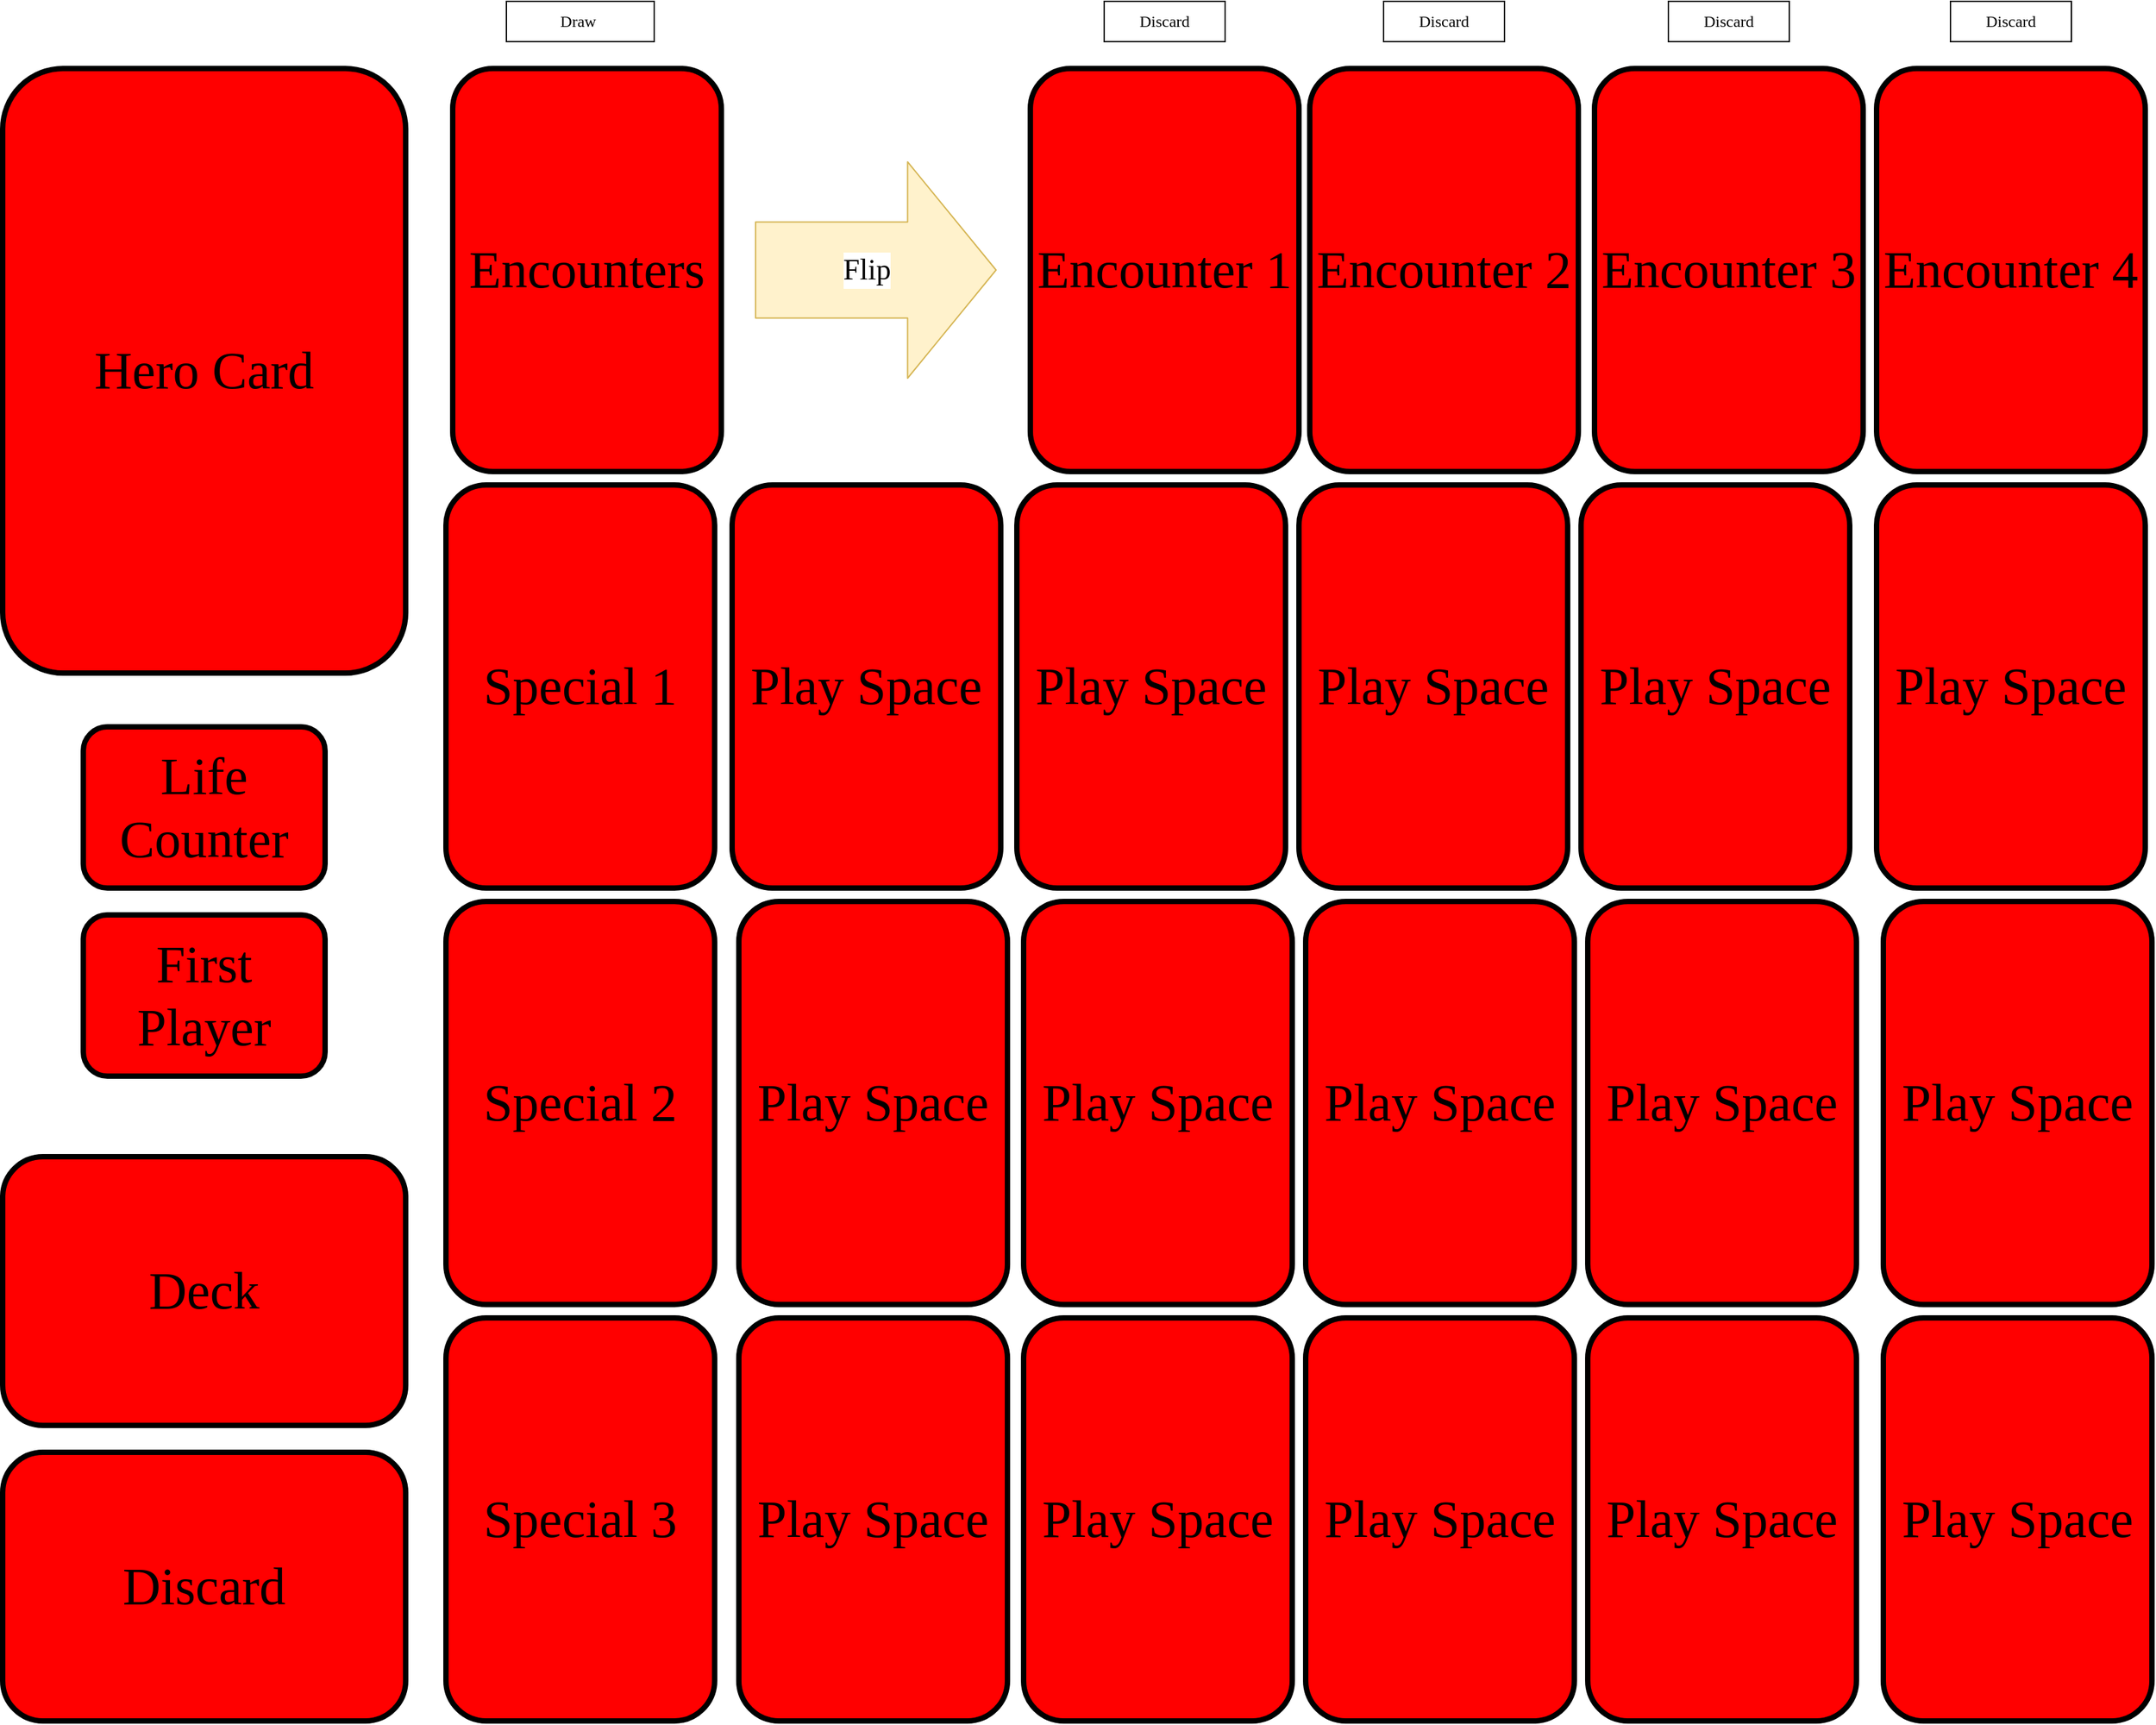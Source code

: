 <mxfile version="12.9.11" type="github">
  <diagram id="A6hQMs-x3wtN3bswwf9h" name="Page-1">
    <mxGraphModel dx="3565" dy="1883" grid="1" gridSize="10" guides="1" tooltips="1" connect="1" arrows="1" fold="1" page="1" pageScale="1" pageWidth="1625" pageHeight="1300" math="0" shadow="0" extFonts="Bangers^https://fonts.googleapis.com/css?family=Bangers">
      <root>
        <mxCell id="0" />
        <mxCell id="1" parent="0" />
        <mxCell id="0BWv1SlqH8SNpjMiyKcr-1" value="Hero Card" style="rounded=1;whiteSpace=wrap;html=1;aspect=fixed;fontFamily=Bangers;FType=g;fontSize=39;fillColor=#FF0000;strokeWidth=4;shadow=0;comic=0;glass=0;" vertex="1" parent="1">
          <mxGeometry x="13" y="60" width="300" height="450" as="geometry" />
        </mxCell>
        <mxCell id="0BWv1SlqH8SNpjMiyKcr-2" value="Life Counter" style="rounded=1;whiteSpace=wrap;html=1;fontFamily=Bangers;FType=g;fontSize=39;fillColor=#FF0000;strokeWidth=4;shadow=0;comic=0;glass=0;aspect=fixed;" vertex="1" parent="1">
          <mxGeometry x="73.0" y="550" width="180" height="120" as="geometry" />
        </mxCell>
        <mxCell id="0BWv1SlqH8SNpjMiyKcr-3" value="Discard" style="rounded=1;whiteSpace=wrap;html=1;aspect=fixed;fontFamily=Bangers;FType=g;fontSize=39;fillColor=#FF0000;strokeWidth=4;shadow=0;comic=0;glass=0;direction=south;" vertex="1" parent="1">
          <mxGeometry x="13" y="1090" width="300" height="200" as="geometry" />
        </mxCell>
        <mxCell id="0BWv1SlqH8SNpjMiyKcr-5" value="Play Space" style="rounded=1;whiteSpace=wrap;html=1;aspect=fixed;fontFamily=Bangers;FType=g;fontSize=39;fillColor=#FF0000;strokeWidth=4;shadow=0;comic=0;glass=0;" vertex="1" parent="1">
          <mxGeometry x="1188" y="370" width="200" height="300" as="geometry" />
        </mxCell>
        <mxCell id="0BWv1SlqH8SNpjMiyKcr-6" value="Play Space" style="rounded=1;whiteSpace=wrap;html=1;aspect=fixed;fontFamily=Bangers;FType=g;fontSize=39;fillColor=#FF0000;strokeWidth=4;shadow=0;comic=0;glass=0;" vertex="1" parent="1">
          <mxGeometry x="978" y="370" width="200" height="300" as="geometry" />
        </mxCell>
        <mxCell id="0BWv1SlqH8SNpjMiyKcr-7" value="Play Space" style="rounded=1;whiteSpace=wrap;html=1;aspect=fixed;fontFamily=Bangers;FType=g;fontSize=39;fillColor=#FF0000;strokeWidth=4;shadow=0;comic=0;glass=0;" vertex="1" parent="1">
          <mxGeometry x="768" y="370" width="200" height="300" as="geometry" />
        </mxCell>
        <mxCell id="0BWv1SlqH8SNpjMiyKcr-8" value="Play Space" style="rounded=1;whiteSpace=wrap;html=1;aspect=fixed;fontFamily=Bangers;FType=g;fontSize=39;fillColor=#FF0000;strokeWidth=4;shadow=0;comic=0;glass=0;" vertex="1" parent="1">
          <mxGeometry x="556" y="370" width="200" height="300" as="geometry" />
        </mxCell>
        <mxCell id="0BWv1SlqH8SNpjMiyKcr-10" value="Play Space" style="rounded=1;whiteSpace=wrap;html=1;aspect=fixed;fontFamily=Bangers;FType=g;fontSize=39;fillColor=#FF0000;strokeWidth=4;shadow=0;comic=0;glass=0;" vertex="1" parent="1">
          <mxGeometry x="1193" y="680" width="200" height="300" as="geometry" />
        </mxCell>
        <mxCell id="0BWv1SlqH8SNpjMiyKcr-11" value="Play Space" style="rounded=1;whiteSpace=wrap;html=1;aspect=fixed;fontFamily=Bangers;FType=g;fontSize=39;fillColor=#FF0000;strokeWidth=4;shadow=0;comic=0;glass=0;" vertex="1" parent="1">
          <mxGeometry x="561" y="680" width="200" height="300" as="geometry" />
        </mxCell>
        <mxCell id="0BWv1SlqH8SNpjMiyKcr-12" value="Play Space" style="rounded=1;whiteSpace=wrap;html=1;aspect=fixed;fontFamily=Bangers;FType=g;fontSize=39;fillColor=#FF0000;strokeWidth=4;shadow=0;comic=0;glass=0;" vertex="1" parent="1">
          <mxGeometry x="773" y="680" width="200" height="300" as="geometry" />
        </mxCell>
        <mxCell id="0BWv1SlqH8SNpjMiyKcr-13" value="Play Space" style="rounded=1;whiteSpace=wrap;html=1;aspect=fixed;fontFamily=Bangers;FType=g;fontSize=39;fillColor=#FF0000;strokeWidth=4;shadow=0;comic=0;glass=0;" vertex="1" parent="1">
          <mxGeometry x="983" y="680" width="200" height="300" as="geometry" />
        </mxCell>
        <mxCell id="0BWv1SlqH8SNpjMiyKcr-15" value="Play Space" style="rounded=1;whiteSpace=wrap;html=1;aspect=fixed;fontFamily=Bangers;FType=g;fontSize=39;fillColor=#FF0000;strokeWidth=4;shadow=0;comic=0;glass=0;" vertex="1" parent="1">
          <mxGeometry x="1193" y="990" width="200" height="300" as="geometry" />
        </mxCell>
        <mxCell id="0BWv1SlqH8SNpjMiyKcr-16" value="Play Space" style="rounded=1;whiteSpace=wrap;html=1;aspect=fixed;fontFamily=Bangers;FType=g;fontSize=39;fillColor=#FF0000;strokeWidth=4;shadow=0;comic=0;glass=0;" vertex="1" parent="1">
          <mxGeometry x="561" y="990" width="200" height="300" as="geometry" />
        </mxCell>
        <mxCell id="0BWv1SlqH8SNpjMiyKcr-17" value="Play Space" style="rounded=1;whiteSpace=wrap;html=1;aspect=fixed;fontFamily=Bangers;FType=g;fontSize=39;fillColor=#FF0000;strokeWidth=4;shadow=0;comic=0;glass=0;" vertex="1" parent="1">
          <mxGeometry x="773" y="990" width="200" height="300" as="geometry" />
        </mxCell>
        <mxCell id="0BWv1SlqH8SNpjMiyKcr-18" value="Play Space" style="rounded=1;whiteSpace=wrap;html=1;aspect=fixed;fontFamily=Bangers;FType=g;fontSize=39;fillColor=#FF0000;strokeWidth=4;shadow=0;comic=0;glass=0;" vertex="1" parent="1">
          <mxGeometry x="983" y="990" width="200" height="300" as="geometry" />
        </mxCell>
        <mxCell id="0BWv1SlqH8SNpjMiyKcr-19" value="Deck" style="rounded=1;whiteSpace=wrap;html=1;aspect=fixed;fontFamily=Bangers;FType=g;fontSize=39;fillColor=#FF0000;strokeWidth=4;shadow=0;comic=0;glass=0;direction=south;" vertex="1" parent="1">
          <mxGeometry x="13" y="870" width="300" height="200" as="geometry" />
        </mxCell>
        <mxCell id="0BWv1SlqH8SNpjMiyKcr-20" value="Special 2" style="rounded=1;whiteSpace=wrap;html=1;aspect=fixed;fontFamily=Bangers;FType=g;fontSize=39;fillColor=#FF0000;strokeWidth=4;shadow=0;comic=0;glass=0;" vertex="1" parent="1">
          <mxGeometry x="343" y="680" width="200" height="300" as="geometry" />
        </mxCell>
        <mxCell id="0BWv1SlqH8SNpjMiyKcr-21" value="Special 1" style="rounded=1;whiteSpace=wrap;html=1;aspect=fixed;fontFamily=Bangers;FType=g;fontSize=39;fillColor=#FF0000;strokeWidth=4;shadow=0;comic=0;glass=0;" vertex="1" parent="1">
          <mxGeometry x="343" y="370" width="200" height="300" as="geometry" />
        </mxCell>
        <mxCell id="0BWv1SlqH8SNpjMiyKcr-22" value="Encounter 1" style="rounded=1;whiteSpace=wrap;html=1;aspect=fixed;fontFamily=Bangers;FType=g;fontSize=39;fillColor=#FF0000;strokeWidth=4;shadow=0;comic=0;glass=0;" vertex="1" parent="1">
          <mxGeometry x="778" y="60" width="200" height="300" as="geometry" />
        </mxCell>
        <mxCell id="0BWv1SlqH8SNpjMiyKcr-23" value="Encounter 2" style="rounded=1;whiteSpace=wrap;html=1;aspect=fixed;fontFamily=Bangers;FType=g;fontSize=39;fillColor=#FF0000;strokeWidth=4;shadow=0;comic=0;glass=0;" vertex="1" parent="1">
          <mxGeometry x="986" y="60" width="200" height="300" as="geometry" />
        </mxCell>
        <mxCell id="0BWv1SlqH8SNpjMiyKcr-24" value="Encounter 3" style="rounded=1;whiteSpace=wrap;html=1;aspect=fixed;fontFamily=Bangers;FType=g;fontSize=39;fillColor=#FF0000;strokeWidth=4;shadow=0;comic=0;glass=0;" vertex="1" parent="1">
          <mxGeometry x="1198" y="60" width="200" height="300" as="geometry" />
        </mxCell>
        <mxCell id="0BWv1SlqH8SNpjMiyKcr-25" value="Encounter 4" style="rounded=1;whiteSpace=wrap;html=1;aspect=fixed;fontFamily=Bangers;FType=g;fontSize=39;fillColor=#FF0000;strokeWidth=4;shadow=0;comic=0;glass=0;" vertex="1" parent="1">
          <mxGeometry x="1408" y="60" width="200" height="300" as="geometry" />
        </mxCell>
        <mxCell id="0BWv1SlqH8SNpjMiyKcr-26" value="Encounters" style="rounded=1;whiteSpace=wrap;html=1;aspect=fixed;fontFamily=Bangers;FType=g;fontSize=39;fillColor=#FF0000;strokeWidth=4;shadow=0;comic=0;glass=0;" vertex="1" parent="1">
          <mxGeometry x="348" y="60" width="200" height="300" as="geometry" />
        </mxCell>
        <mxCell id="0BWv1SlqH8SNpjMiyKcr-27" value="Draw&amp;nbsp;" style="rounded=0;whiteSpace=wrap;html=1;fontFamily=Bangers;" vertex="1" parent="1">
          <mxGeometry x="388" y="10" width="110" height="30" as="geometry" />
        </mxCell>
        <mxCell id="0BWv1SlqH8SNpjMiyKcr-28" value="Special 3" style="rounded=1;whiteSpace=wrap;html=1;aspect=fixed;fontFamily=Bangers;FType=g;fontSize=39;fillColor=#FF0000;strokeWidth=4;shadow=0;comic=0;glass=0;" vertex="1" parent="1">
          <mxGeometry x="343" y="990" width="200" height="300" as="geometry" />
        </mxCell>
        <mxCell id="0BWv1SlqH8SNpjMiyKcr-30" value="Discard" style="rounded=0;whiteSpace=wrap;html=1;fontFamily=Bangers;" vertex="1" parent="1">
          <mxGeometry x="833" y="10" width="90" height="30" as="geometry" />
        </mxCell>
        <mxCell id="0BWv1SlqH8SNpjMiyKcr-31" value="Play Space" style="rounded=1;whiteSpace=wrap;html=1;aspect=fixed;fontFamily=Bangers;FType=g;fontSize=39;fillColor=#FF0000;strokeWidth=4;shadow=0;comic=0;glass=0;" vertex="1" parent="1">
          <mxGeometry x="1408" y="370" width="200" height="300" as="geometry" />
        </mxCell>
        <mxCell id="0BWv1SlqH8SNpjMiyKcr-32" value="Play Space" style="rounded=1;whiteSpace=wrap;html=1;aspect=fixed;fontFamily=Bangers;FType=g;fontSize=39;fillColor=#FF0000;strokeWidth=4;shadow=0;comic=0;glass=0;" vertex="1" parent="1">
          <mxGeometry x="1413" y="680" width="200" height="300" as="geometry" />
        </mxCell>
        <mxCell id="0BWv1SlqH8SNpjMiyKcr-33" value="Play Space" style="rounded=1;whiteSpace=wrap;html=1;aspect=fixed;fontFamily=Bangers;FType=g;fontSize=39;fillColor=#FF0000;strokeWidth=4;shadow=0;comic=0;glass=0;" vertex="1" parent="1">
          <mxGeometry x="1413" y="990" width="200" height="300" as="geometry" />
        </mxCell>
        <mxCell id="0BWv1SlqH8SNpjMiyKcr-35" value="First Player" style="rounded=1;whiteSpace=wrap;html=1;fontFamily=Bangers;FType=g;fontSize=39;fillColor=#FF0000;strokeWidth=4;shadow=0;comic=0;glass=0;aspect=fixed;" vertex="1" parent="1">
          <mxGeometry x="73.0" y="690" width="180" height="120" as="geometry" />
        </mxCell>
        <mxCell id="0BWv1SlqH8SNpjMiyKcr-38" value="" style="shape=flexArrow;endArrow=classic;html=1;fontFamily=Bangers;endWidth=88.571;endSize=21.614;width=71.429;fillColor=#fff2cc;strokeColor=#d6b656;" edge="1" parent="1">
          <mxGeometry width="50" height="50" relative="1" as="geometry">
            <mxPoint x="573" y="210" as="sourcePoint" />
            <mxPoint x="753" y="210" as="targetPoint" />
          </mxGeometry>
        </mxCell>
        <mxCell id="0BWv1SlqH8SNpjMiyKcr-39" value="&lt;font style=&quot;font-size: 22px&quot;&gt;Flip&lt;/font&gt;" style="edgeLabel;html=1;align=center;verticalAlign=middle;resizable=0;points=[];fontFamily=Bangers;" vertex="1" connectable="0" parent="0BWv1SlqH8SNpjMiyKcr-38">
          <mxGeometry x="0.385" y="-9" relative="1" as="geometry">
            <mxPoint x="-41.71" y="-9" as="offset" />
          </mxGeometry>
        </mxCell>
        <mxCell id="0BWv1SlqH8SNpjMiyKcr-40" value="Discard" style="rounded=0;whiteSpace=wrap;html=1;fontFamily=Bangers;" vertex="1" parent="1">
          <mxGeometry x="1041" y="10" width="90" height="30" as="geometry" />
        </mxCell>
        <mxCell id="0BWv1SlqH8SNpjMiyKcr-41" value="Discard" style="rounded=0;whiteSpace=wrap;html=1;fontFamily=Bangers;" vertex="1" parent="1">
          <mxGeometry x="1253" y="10" width="90" height="30" as="geometry" />
        </mxCell>
        <mxCell id="0BWv1SlqH8SNpjMiyKcr-42" value="Discard" style="rounded=0;whiteSpace=wrap;html=1;fontFamily=Bangers;" vertex="1" parent="1">
          <mxGeometry x="1463" y="10" width="90" height="30" as="geometry" />
        </mxCell>
      </root>
    </mxGraphModel>
  </diagram>
</mxfile>

